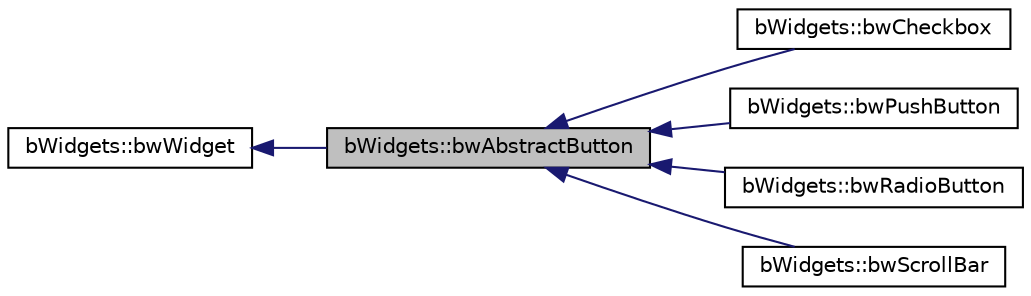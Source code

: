 digraph "bWidgets::bwAbstractButton"
{
 // LATEX_PDF_SIZE
  edge [fontname="Helvetica",fontsize="10",labelfontname="Helvetica",labelfontsize="10"];
  node [fontname="Helvetica",fontsize="10",shape=record];
  rankdir="LR";
  Node1 [label="bWidgets::bwAbstractButton",height=0.2,width=0.4,color="black", fillcolor="grey75", style="filled", fontcolor="black",tooltip="Base class for button like widgets."];
  Node2 -> Node1 [dir="back",color="midnightblue",fontsize="10",style="solid",fontname="Helvetica"];
  Node2 [label="bWidgets::bwWidget",height=0.2,width=0.4,color="black", fillcolor="white", style="filled",URL="$classbWidgets_1_1bwWidget.html",tooltip="Abstract base class that all widgets derive from."];
  Node1 -> Node3 [dir="back",color="midnightblue",fontsize="10",style="solid",fontname="Helvetica"];
  Node3 [label="bWidgets::bwCheckbox",height=0.2,width=0.4,color="black", fillcolor="white", style="filled",URL="$classbWidgets_1_1bwCheckbox.html",tooltip=" "];
  Node1 -> Node4 [dir="back",color="midnightblue",fontsize="10",style="solid",fontname="Helvetica"];
  Node4 [label="bWidgets::bwPushButton",height=0.2,width=0.4,color="black", fillcolor="white", style="filled",URL="$classbWidgets_1_1bwPushButton.html",tooltip=" "];
  Node1 -> Node5 [dir="back",color="midnightblue",fontsize="10",style="solid",fontname="Helvetica"];
  Node5 [label="bWidgets::bwRadioButton",height=0.2,width=0.4,color="black", fillcolor="white", style="filled",URL="$classbWidgets_1_1bwRadioButton.html",tooltip="A radio-button like widget retaining a pressed state once pressed."];
  Node1 -> Node6 [dir="back",color="midnightblue",fontsize="10",style="solid",fontname="Helvetica"];
  Node6 [label="bWidgets::bwScrollBar",height=0.2,width=0.4,color="black", fillcolor="white", style="filled",URL="$classbWidgets_1_1bwScrollBar.html",tooltip=" "];
}

